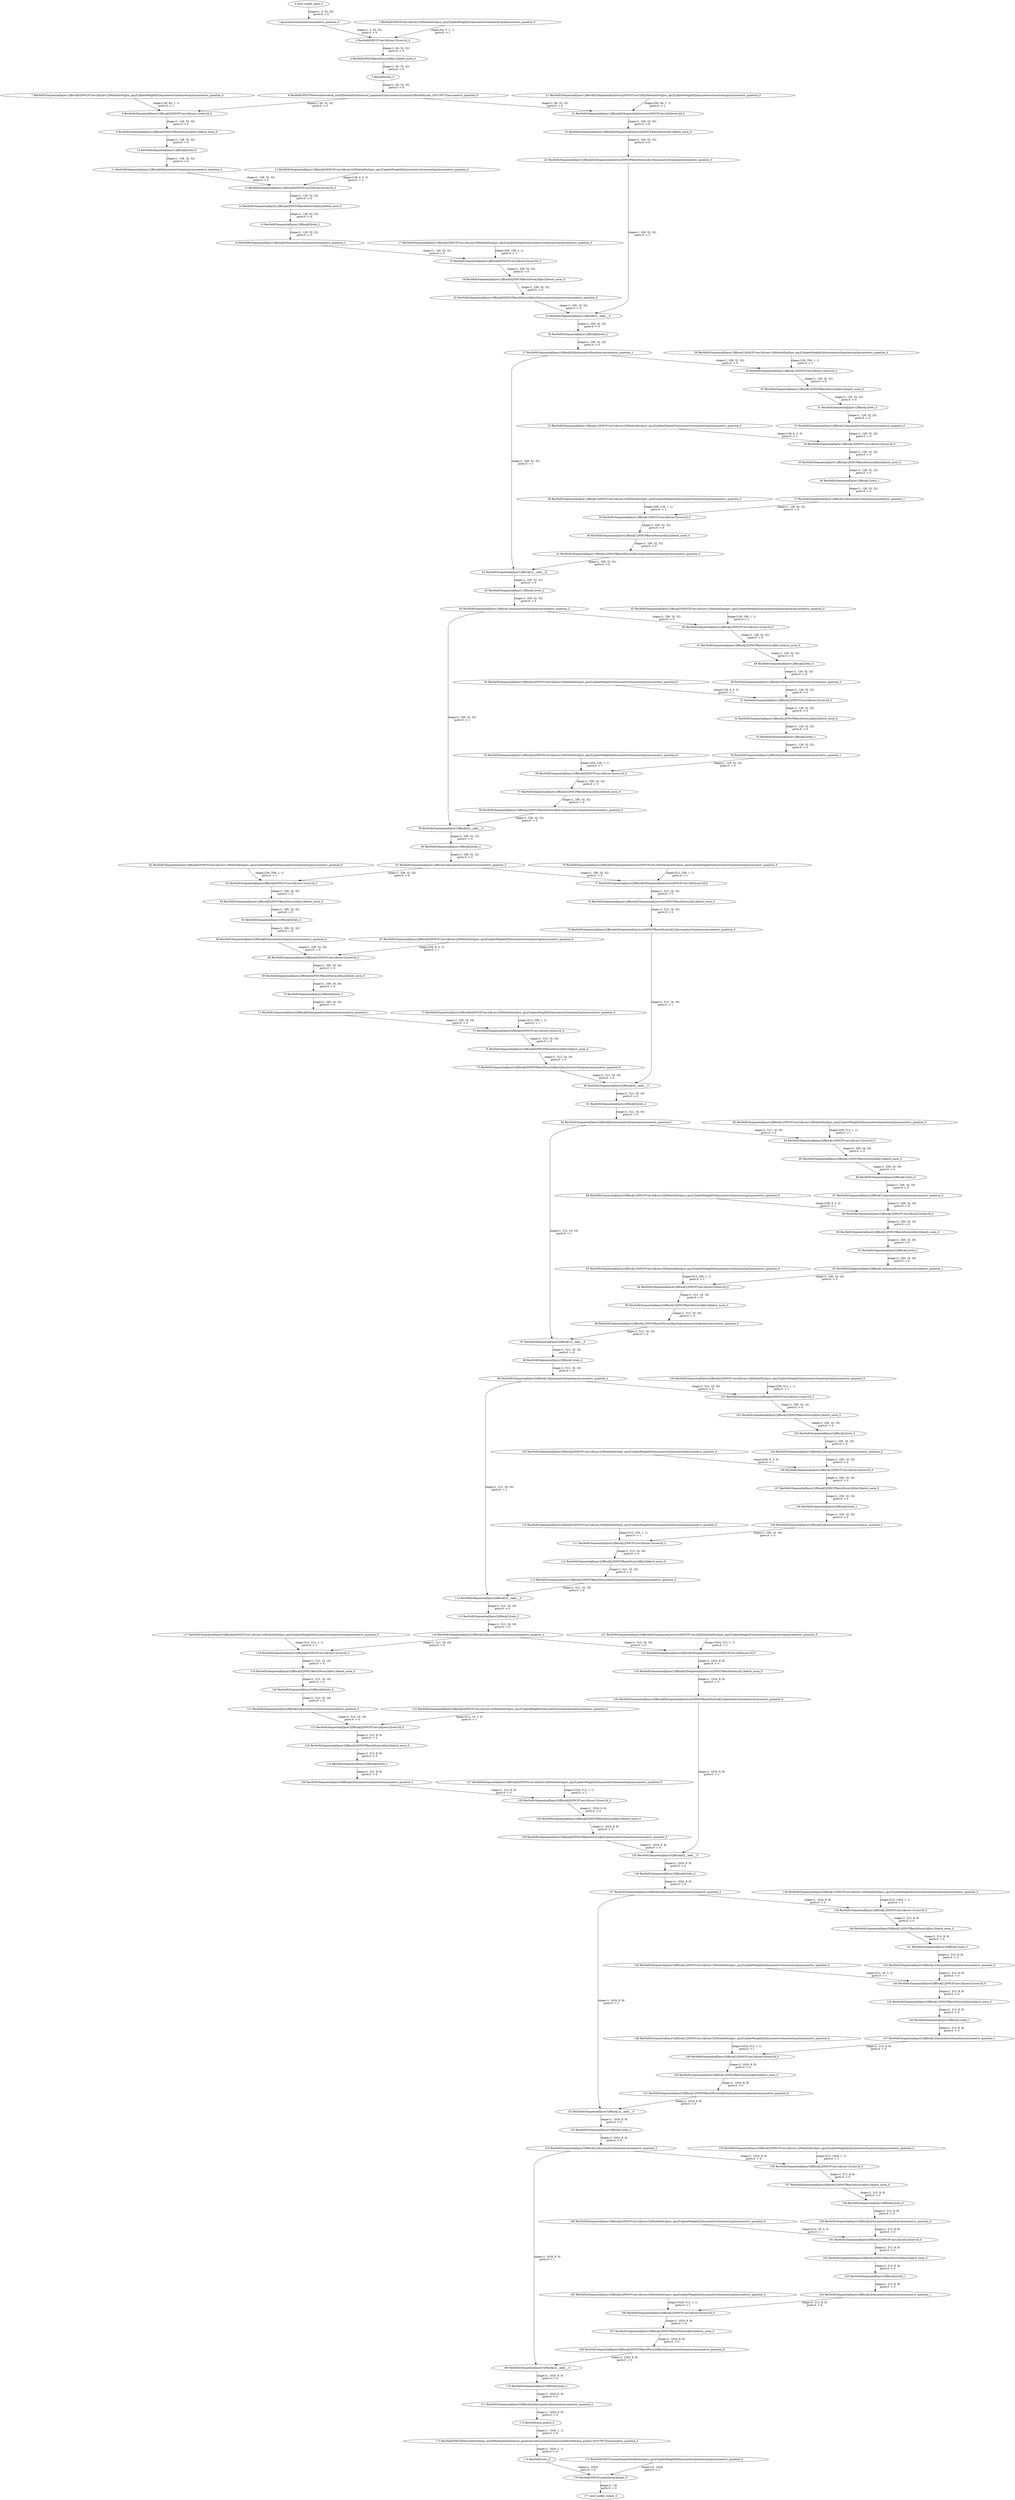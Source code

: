 strict digraph  {
"0 /nncf_model_input_0" [id=0, type=nncf_model_input];
"1 AsymmetricQuantizer/asymmetric_quantize_0" [id=1, type=asymmetric_quantize];
"2 ResNeXt/NNCFConv2d[conv1]/ModuleDict[pre_ops]/UpdateWeight[0]/AsymmetricQuantizer[op]/asymmetric_quantize_0" [id=2, type=asymmetric_quantize];
"3 ResNeXt/NNCFConv2d[conv1]/conv2d_0" [id=3, type=conv2d];
"4 ResNeXt/NNCFBatchNorm2d[bn1]/batch_norm_0" [id=4, type=batch_norm];
"5 ResNeXt/relu_0" [id=5, type=relu];
"6 ResNeXt/NNCFNetworkInterface[_nncf]/ModuleDict[external_quantizers]/AsymmetricQuantizer[ResNeXt/relu_0|OUTPUT]/asymmetric_quantize_0" [id=6, type=asymmetric_quantize];
"7 ResNeXt/Sequential[layer1]/Block[0]/NNCFConv2d[conv1]/ModuleDict[pre_ops]/UpdateWeight[0]/AsymmetricQuantizer[op]/asymmetric_quantize_0" [id=7, type=asymmetric_quantize];
"8 ResNeXt/Sequential[layer1]/Block[0]/NNCFConv2d[conv1]/conv2d_0" [id=8, type=conv2d];
"9 ResNeXt/Sequential[layer1]/Block[0]/NNCFBatchNorm2d[bn1]/batch_norm_0" [id=9, type=batch_norm];
"10 ResNeXt/Sequential[layer1]/Block[0]/relu_0" [id=10, type=relu];
"11 ResNeXt/Sequential[layer1]/Block[0]/AsymmetricQuantizer/asymmetric_quantize_0" [id=11, type=asymmetric_quantize];
"12 ResNeXt/Sequential[layer1]/Block[0]/NNCFConv2d[conv2]/ModuleDict[pre_ops]/UpdateWeight[0]/AsymmetricQuantizer[op]/asymmetric_quantize_0" [id=12, type=asymmetric_quantize];
"13 ResNeXt/Sequential[layer1]/Block[0]/NNCFConv2d[conv2]/conv2d_0" [id=13, type=conv2d];
"14 ResNeXt/Sequential[layer1]/Block[0]/NNCFBatchNorm2d[bn2]/batch_norm_0" [id=14, type=batch_norm];
"15 ResNeXt/Sequential[layer1]/Block[0]/relu_1" [id=15, type=relu];
"16 ResNeXt/Sequential[layer1]/Block[0]/AsymmetricQuantizer/asymmetric_quantize_1" [id=16, type=asymmetric_quantize];
"17 ResNeXt/Sequential[layer1]/Block[0]/NNCFConv2d[conv3]/ModuleDict[pre_ops]/UpdateWeight[0]/AsymmetricQuantizer[op]/asymmetric_quantize_0" [id=17, type=asymmetric_quantize];
"18 ResNeXt/Sequential[layer1]/Block[0]/NNCFConv2d[conv3]/conv2d_0" [id=18, type=conv2d];
"19 ResNeXt/Sequential[layer1]/Block[0]/NNCFBatchNorm2d[bn3]/batch_norm_0" [id=19, type=batch_norm];
"20 ResNeXt/Sequential[layer1]/Block[0]/NNCFBatchNorm2d[bn3]/AsymmetricQuantizer/asymmetric_quantize_0" [id=20, type=asymmetric_quantize];
"21 ResNeXt/Sequential[layer1]/Block[0]/Sequential[shortcut]/NNCFConv2d[0]/ModuleDict[pre_ops]/UpdateWeight[0]/AsymmetricQuantizer[op]/asymmetric_quantize_0" [id=21, type=asymmetric_quantize];
"22 ResNeXt/Sequential[layer1]/Block[0]/Sequential[shortcut]/NNCFConv2d[0]/conv2d_0" [id=22, type=conv2d];
"23 ResNeXt/Sequential[layer1]/Block[0]/Sequential[shortcut]/NNCFBatchNorm2d[1]/batch_norm_0" [id=23, type=batch_norm];
"24 ResNeXt/Sequential[layer1]/Block[0]/Sequential[shortcut]/NNCFBatchNorm2d[1]/AsymmetricQuantizer/asymmetric_quantize_0" [id=24, type=asymmetric_quantize];
"25 ResNeXt/Sequential[layer1]/Block[0]/__iadd___0" [id=25, type=__iadd__];
"26 ResNeXt/Sequential[layer1]/Block[0]/relu_2" [id=26, type=relu];
"27 ResNeXt/Sequential[layer1]/Block[0]/AsymmetricQuantizer/asymmetric_quantize_2" [id=27, type=asymmetric_quantize];
"28 ResNeXt/Sequential[layer1]/Block[1]/NNCFConv2d[conv1]/ModuleDict[pre_ops]/UpdateWeight[0]/AsymmetricQuantizer[op]/asymmetric_quantize_0" [id=28, type=asymmetric_quantize];
"29 ResNeXt/Sequential[layer1]/Block[1]/NNCFConv2d[conv1]/conv2d_0" [id=29, type=conv2d];
"30 ResNeXt/Sequential[layer1]/Block[1]/NNCFBatchNorm2d[bn1]/batch_norm_0" [id=30, type=batch_norm];
"31 ResNeXt/Sequential[layer1]/Block[1]/relu_0" [id=31, type=relu];
"32 ResNeXt/Sequential[layer1]/Block[1]/AsymmetricQuantizer/asymmetric_quantize_0" [id=32, type=asymmetric_quantize];
"33 ResNeXt/Sequential[layer1]/Block[1]/NNCFConv2d[conv2]/ModuleDict[pre_ops]/UpdateWeight[0]/AsymmetricQuantizer[op]/asymmetric_quantize_0" [id=33, type=asymmetric_quantize];
"34 ResNeXt/Sequential[layer1]/Block[1]/NNCFConv2d[conv2]/conv2d_0" [id=34, type=conv2d];
"35 ResNeXt/Sequential[layer1]/Block[1]/NNCFBatchNorm2d[bn2]/batch_norm_0" [id=35, type=batch_norm];
"36 ResNeXt/Sequential[layer1]/Block[1]/relu_1" [id=36, type=relu];
"37 ResNeXt/Sequential[layer1]/Block[1]/AsymmetricQuantizer/asymmetric_quantize_1" [id=37, type=asymmetric_quantize];
"38 ResNeXt/Sequential[layer1]/Block[1]/NNCFConv2d[conv3]/ModuleDict[pre_ops]/UpdateWeight[0]/AsymmetricQuantizer[op]/asymmetric_quantize_0" [id=38, type=asymmetric_quantize];
"39 ResNeXt/Sequential[layer1]/Block[1]/NNCFConv2d[conv3]/conv2d_0" [id=39, type=conv2d];
"40 ResNeXt/Sequential[layer1]/Block[1]/NNCFBatchNorm2d[bn3]/batch_norm_0" [id=40, type=batch_norm];
"41 ResNeXt/Sequential[layer1]/Block[1]/NNCFBatchNorm2d[bn3]/AsymmetricQuantizer/asymmetric_quantize_0" [id=41, type=asymmetric_quantize];
"42 ResNeXt/Sequential[layer1]/Block[1]/__iadd___0" [id=42, type=__iadd__];
"43 ResNeXt/Sequential[layer1]/Block[1]/relu_2" [id=43, type=relu];
"44 ResNeXt/Sequential[layer1]/Block[1]/AsymmetricQuantizer/asymmetric_quantize_2" [id=44, type=asymmetric_quantize];
"45 ResNeXt/Sequential[layer1]/Block[2]/NNCFConv2d[conv1]/ModuleDict[pre_ops]/UpdateWeight[0]/AsymmetricQuantizer[op]/asymmetric_quantize_0" [id=45, type=asymmetric_quantize];
"46 ResNeXt/Sequential[layer1]/Block[2]/NNCFConv2d[conv1]/conv2d_0" [id=46, type=conv2d];
"47 ResNeXt/Sequential[layer1]/Block[2]/NNCFBatchNorm2d[bn1]/batch_norm_0" [id=47, type=batch_norm];
"48 ResNeXt/Sequential[layer1]/Block[2]/relu_0" [id=48, type=relu];
"49 ResNeXt/Sequential[layer1]/Block[2]/AsymmetricQuantizer/asymmetric_quantize_0" [id=49, type=asymmetric_quantize];
"50 ResNeXt/Sequential[layer1]/Block[2]/NNCFConv2d[conv2]/ModuleDict[pre_ops]/UpdateWeight[0]/AsymmetricQuantizer[op]/asymmetric_quantize_0" [id=50, type=asymmetric_quantize];
"51 ResNeXt/Sequential[layer1]/Block[2]/NNCFConv2d[conv2]/conv2d_0" [id=51, type=conv2d];
"52 ResNeXt/Sequential[layer1]/Block[2]/NNCFBatchNorm2d[bn2]/batch_norm_0" [id=52, type=batch_norm];
"53 ResNeXt/Sequential[layer1]/Block[2]/relu_1" [id=53, type=relu];
"54 ResNeXt/Sequential[layer1]/Block[2]/AsymmetricQuantizer/asymmetric_quantize_1" [id=54, type=asymmetric_quantize];
"55 ResNeXt/Sequential[layer1]/Block[2]/NNCFConv2d[conv3]/ModuleDict[pre_ops]/UpdateWeight[0]/AsymmetricQuantizer[op]/asymmetric_quantize_0" [id=55, type=asymmetric_quantize];
"56 ResNeXt/Sequential[layer1]/Block[2]/NNCFConv2d[conv3]/conv2d_0" [id=56, type=conv2d];
"57 ResNeXt/Sequential[layer1]/Block[2]/NNCFBatchNorm2d[bn3]/batch_norm_0" [id=57, type=batch_norm];
"58 ResNeXt/Sequential[layer1]/Block[2]/NNCFBatchNorm2d[bn3]/AsymmetricQuantizer/asymmetric_quantize_0" [id=58, type=asymmetric_quantize];
"59 ResNeXt/Sequential[layer1]/Block[2]/__iadd___0" [id=59, type=__iadd__];
"60 ResNeXt/Sequential[layer1]/Block[2]/relu_2" [id=60, type=relu];
"61 ResNeXt/Sequential[layer1]/Block[2]/AsymmetricQuantizer/asymmetric_quantize_2" [id=61, type=asymmetric_quantize];
"62 ResNeXt/Sequential[layer2]/Block[0]/NNCFConv2d[conv1]/ModuleDict[pre_ops]/UpdateWeight[0]/AsymmetricQuantizer[op]/asymmetric_quantize_0" [id=62, type=asymmetric_quantize];
"63 ResNeXt/Sequential[layer2]/Block[0]/NNCFConv2d[conv1]/conv2d_0" [id=63, type=conv2d];
"64 ResNeXt/Sequential[layer2]/Block[0]/NNCFBatchNorm2d[bn1]/batch_norm_0" [id=64, type=batch_norm];
"65 ResNeXt/Sequential[layer2]/Block[0]/relu_0" [id=65, type=relu];
"66 ResNeXt/Sequential[layer2]/Block[0]/AsymmetricQuantizer/asymmetric_quantize_0" [id=66, type=asymmetric_quantize];
"67 ResNeXt/Sequential[layer2]/Block[0]/NNCFConv2d[conv2]/ModuleDict[pre_ops]/UpdateWeight[0]/AsymmetricQuantizer[op]/asymmetric_quantize_0" [id=67, type=asymmetric_quantize];
"68 ResNeXt/Sequential[layer2]/Block[0]/NNCFConv2d[conv2]/conv2d_0" [id=68, type=conv2d];
"69 ResNeXt/Sequential[layer2]/Block[0]/NNCFBatchNorm2d[bn2]/batch_norm_0" [id=69, type=batch_norm];
"70 ResNeXt/Sequential[layer2]/Block[0]/relu_1" [id=70, type=relu];
"71 ResNeXt/Sequential[layer2]/Block[0]/AsymmetricQuantizer/asymmetric_quantize_1" [id=71, type=asymmetric_quantize];
"72 ResNeXt/Sequential[layer2]/Block[0]/NNCFConv2d[conv3]/ModuleDict[pre_ops]/UpdateWeight[0]/AsymmetricQuantizer[op]/asymmetric_quantize_0" [id=72, type=asymmetric_quantize];
"73 ResNeXt/Sequential[layer2]/Block[0]/NNCFConv2d[conv3]/conv2d_0" [id=73, type=conv2d];
"74 ResNeXt/Sequential[layer2]/Block[0]/NNCFBatchNorm2d[bn3]/batch_norm_0" [id=74, type=batch_norm];
"75 ResNeXt/Sequential[layer2]/Block[0]/NNCFBatchNorm2d[bn3]/AsymmetricQuantizer/asymmetric_quantize_0" [id=75, type=asymmetric_quantize];
"76 ResNeXt/Sequential[layer2]/Block[0]/Sequential[shortcut]/NNCFConv2d[0]/ModuleDict[pre_ops]/UpdateWeight[0]/AsymmetricQuantizer[op]/asymmetric_quantize_0" [id=76, type=asymmetric_quantize];
"77 ResNeXt/Sequential[layer2]/Block[0]/Sequential[shortcut]/NNCFConv2d[0]/conv2d_0" [id=77, type=conv2d];
"78 ResNeXt/Sequential[layer2]/Block[0]/Sequential[shortcut]/NNCFBatchNorm2d[1]/batch_norm_0" [id=78, type=batch_norm];
"79 ResNeXt/Sequential[layer2]/Block[0]/Sequential[shortcut]/NNCFBatchNorm2d[1]/AsymmetricQuantizer/asymmetric_quantize_0" [id=79, type=asymmetric_quantize];
"80 ResNeXt/Sequential[layer2]/Block[0]/__iadd___0" [id=80, type=__iadd__];
"81 ResNeXt/Sequential[layer2]/Block[0]/relu_2" [id=81, type=relu];
"82 ResNeXt/Sequential[layer2]/Block[0]/AsymmetricQuantizer/asymmetric_quantize_2" [id=82, type=asymmetric_quantize];
"83 ResNeXt/Sequential[layer2]/Block[1]/NNCFConv2d[conv1]/ModuleDict[pre_ops]/UpdateWeight[0]/AsymmetricQuantizer[op]/asymmetric_quantize_0" [id=83, type=asymmetric_quantize];
"84 ResNeXt/Sequential[layer2]/Block[1]/NNCFConv2d[conv1]/conv2d_0" [id=84, type=conv2d];
"85 ResNeXt/Sequential[layer2]/Block[1]/NNCFBatchNorm2d[bn1]/batch_norm_0" [id=85, type=batch_norm];
"86 ResNeXt/Sequential[layer2]/Block[1]/relu_0" [id=86, type=relu];
"87 ResNeXt/Sequential[layer2]/Block[1]/AsymmetricQuantizer/asymmetric_quantize_0" [id=87, type=asymmetric_quantize];
"88 ResNeXt/Sequential[layer2]/Block[1]/NNCFConv2d[conv2]/ModuleDict[pre_ops]/UpdateWeight[0]/AsymmetricQuantizer[op]/asymmetric_quantize_0" [id=88, type=asymmetric_quantize];
"89 ResNeXt/Sequential[layer2]/Block[1]/NNCFConv2d[conv2]/conv2d_0" [id=89, type=conv2d];
"90 ResNeXt/Sequential[layer2]/Block[1]/NNCFBatchNorm2d[bn2]/batch_norm_0" [id=90, type=batch_norm];
"91 ResNeXt/Sequential[layer2]/Block[1]/relu_1" [id=91, type=relu];
"92 ResNeXt/Sequential[layer2]/Block[1]/AsymmetricQuantizer/asymmetric_quantize_1" [id=92, type=asymmetric_quantize];
"93 ResNeXt/Sequential[layer2]/Block[1]/NNCFConv2d[conv3]/ModuleDict[pre_ops]/UpdateWeight[0]/AsymmetricQuantizer[op]/asymmetric_quantize_0" [id=93, type=asymmetric_quantize];
"94 ResNeXt/Sequential[layer2]/Block[1]/NNCFConv2d[conv3]/conv2d_0" [id=94, type=conv2d];
"95 ResNeXt/Sequential[layer2]/Block[1]/NNCFBatchNorm2d[bn3]/batch_norm_0" [id=95, type=batch_norm];
"96 ResNeXt/Sequential[layer2]/Block[1]/NNCFBatchNorm2d[bn3]/AsymmetricQuantizer/asymmetric_quantize_0" [id=96, type=asymmetric_quantize];
"97 ResNeXt/Sequential[layer2]/Block[1]/__iadd___0" [id=97, type=__iadd__];
"98 ResNeXt/Sequential[layer2]/Block[1]/relu_2" [id=98, type=relu];
"99 ResNeXt/Sequential[layer2]/Block[1]/AsymmetricQuantizer/asymmetric_quantize_2" [id=99, type=asymmetric_quantize];
"100 ResNeXt/Sequential[layer2]/Block[2]/NNCFConv2d[conv1]/ModuleDict[pre_ops]/UpdateWeight[0]/AsymmetricQuantizer[op]/asymmetric_quantize_0" [id=100, type=asymmetric_quantize];
"101 ResNeXt/Sequential[layer2]/Block[2]/NNCFConv2d[conv1]/conv2d_0" [id=101, type=conv2d];
"102 ResNeXt/Sequential[layer2]/Block[2]/NNCFBatchNorm2d[bn1]/batch_norm_0" [id=102, type=batch_norm];
"103 ResNeXt/Sequential[layer2]/Block[2]/relu_0" [id=103, type=relu];
"104 ResNeXt/Sequential[layer2]/Block[2]/AsymmetricQuantizer/asymmetric_quantize_0" [id=104, type=asymmetric_quantize];
"105 ResNeXt/Sequential[layer2]/Block[2]/NNCFConv2d[conv2]/ModuleDict[pre_ops]/UpdateWeight[0]/AsymmetricQuantizer[op]/asymmetric_quantize_0" [id=105, type=asymmetric_quantize];
"106 ResNeXt/Sequential[layer2]/Block[2]/NNCFConv2d[conv2]/conv2d_0" [id=106, type=conv2d];
"107 ResNeXt/Sequential[layer2]/Block[2]/NNCFBatchNorm2d[bn2]/batch_norm_0" [id=107, type=batch_norm];
"108 ResNeXt/Sequential[layer2]/Block[2]/relu_1" [id=108, type=relu];
"109 ResNeXt/Sequential[layer2]/Block[2]/AsymmetricQuantizer/asymmetric_quantize_1" [id=109, type=asymmetric_quantize];
"110 ResNeXt/Sequential[layer2]/Block[2]/NNCFConv2d[conv3]/ModuleDict[pre_ops]/UpdateWeight[0]/AsymmetricQuantizer[op]/asymmetric_quantize_0" [id=110, type=asymmetric_quantize];
"111 ResNeXt/Sequential[layer2]/Block[2]/NNCFConv2d[conv3]/conv2d_0" [id=111, type=conv2d];
"112 ResNeXt/Sequential[layer2]/Block[2]/NNCFBatchNorm2d[bn3]/batch_norm_0" [id=112, type=batch_norm];
"113 ResNeXt/Sequential[layer2]/Block[2]/NNCFBatchNorm2d[bn3]/AsymmetricQuantizer/asymmetric_quantize_0" [id=113, type=asymmetric_quantize];
"114 ResNeXt/Sequential[layer2]/Block[2]/__iadd___0" [id=114, type=__iadd__];
"115 ResNeXt/Sequential[layer2]/Block[2]/relu_2" [id=115, type=relu];
"116 ResNeXt/Sequential[layer2]/Block[2]/AsymmetricQuantizer/asymmetric_quantize_2" [id=116, type=asymmetric_quantize];
"117 ResNeXt/Sequential[layer3]/Block[0]/NNCFConv2d[conv1]/ModuleDict[pre_ops]/UpdateWeight[0]/AsymmetricQuantizer[op]/asymmetric_quantize_0" [id=117, type=asymmetric_quantize];
"118 ResNeXt/Sequential[layer3]/Block[0]/NNCFConv2d[conv1]/conv2d_0" [id=118, type=conv2d];
"119 ResNeXt/Sequential[layer3]/Block[0]/NNCFBatchNorm2d[bn1]/batch_norm_0" [id=119, type=batch_norm];
"120 ResNeXt/Sequential[layer3]/Block[0]/relu_0" [id=120, type=relu];
"121 ResNeXt/Sequential[layer3]/Block[0]/AsymmetricQuantizer/asymmetric_quantize_0" [id=121, type=asymmetric_quantize];
"122 ResNeXt/Sequential[layer3]/Block[0]/NNCFConv2d[conv2]/ModuleDict[pre_ops]/UpdateWeight[0]/AsymmetricQuantizer[op]/asymmetric_quantize_0" [id=122, type=asymmetric_quantize];
"123 ResNeXt/Sequential[layer3]/Block[0]/NNCFConv2d[conv2]/conv2d_0" [id=123, type=conv2d];
"124 ResNeXt/Sequential[layer3]/Block[0]/NNCFBatchNorm2d[bn2]/batch_norm_0" [id=124, type=batch_norm];
"125 ResNeXt/Sequential[layer3]/Block[0]/relu_1" [id=125, type=relu];
"126 ResNeXt/Sequential[layer3]/Block[0]/AsymmetricQuantizer/asymmetric_quantize_1" [id=126, type=asymmetric_quantize];
"127 ResNeXt/Sequential[layer3]/Block[0]/NNCFConv2d[conv3]/ModuleDict[pre_ops]/UpdateWeight[0]/AsymmetricQuantizer[op]/asymmetric_quantize_0" [id=127, type=asymmetric_quantize];
"128 ResNeXt/Sequential[layer3]/Block[0]/NNCFConv2d[conv3]/conv2d_0" [id=128, type=conv2d];
"129 ResNeXt/Sequential[layer3]/Block[0]/NNCFBatchNorm2d[bn3]/batch_norm_0" [id=129, type=batch_norm];
"130 ResNeXt/Sequential[layer3]/Block[0]/NNCFBatchNorm2d[bn3]/AsymmetricQuantizer/asymmetric_quantize_0" [id=130, type=asymmetric_quantize];
"131 ResNeXt/Sequential[layer3]/Block[0]/Sequential[shortcut]/NNCFConv2d[0]/ModuleDict[pre_ops]/UpdateWeight[0]/AsymmetricQuantizer[op]/asymmetric_quantize_0" [id=131, type=asymmetric_quantize];
"132 ResNeXt/Sequential[layer3]/Block[0]/Sequential[shortcut]/NNCFConv2d[0]/conv2d_0" [id=132, type=conv2d];
"133 ResNeXt/Sequential[layer3]/Block[0]/Sequential[shortcut]/NNCFBatchNorm2d[1]/batch_norm_0" [id=133, type=batch_norm];
"134 ResNeXt/Sequential[layer3]/Block[0]/Sequential[shortcut]/NNCFBatchNorm2d[1]/AsymmetricQuantizer/asymmetric_quantize_0" [id=134, type=asymmetric_quantize];
"135 ResNeXt/Sequential[layer3]/Block[0]/__iadd___0" [id=135, type=__iadd__];
"136 ResNeXt/Sequential[layer3]/Block[0]/relu_2" [id=136, type=relu];
"137 ResNeXt/Sequential[layer3]/Block[0]/AsymmetricQuantizer/asymmetric_quantize_2" [id=137, type=asymmetric_quantize];
"138 ResNeXt/Sequential[layer3]/Block[1]/NNCFConv2d[conv1]/ModuleDict[pre_ops]/UpdateWeight[0]/AsymmetricQuantizer[op]/asymmetric_quantize_0" [id=138, type=asymmetric_quantize];
"139 ResNeXt/Sequential[layer3]/Block[1]/NNCFConv2d[conv1]/conv2d_0" [id=139, type=conv2d];
"140 ResNeXt/Sequential[layer3]/Block[1]/NNCFBatchNorm2d[bn1]/batch_norm_0" [id=140, type=batch_norm];
"141 ResNeXt/Sequential[layer3]/Block[1]/relu_0" [id=141, type=relu];
"142 ResNeXt/Sequential[layer3]/Block[1]/AsymmetricQuantizer/asymmetric_quantize_0" [id=142, type=asymmetric_quantize];
"143 ResNeXt/Sequential[layer3]/Block[1]/NNCFConv2d[conv2]/ModuleDict[pre_ops]/UpdateWeight[0]/AsymmetricQuantizer[op]/asymmetric_quantize_0" [id=143, type=asymmetric_quantize];
"144 ResNeXt/Sequential[layer3]/Block[1]/NNCFConv2d[conv2]/conv2d_0" [id=144, type=conv2d];
"145 ResNeXt/Sequential[layer3]/Block[1]/NNCFBatchNorm2d[bn2]/batch_norm_0" [id=145, type=batch_norm];
"146 ResNeXt/Sequential[layer3]/Block[1]/relu_1" [id=146, type=relu];
"147 ResNeXt/Sequential[layer3]/Block[1]/AsymmetricQuantizer/asymmetric_quantize_1" [id=147, type=asymmetric_quantize];
"148 ResNeXt/Sequential[layer3]/Block[1]/NNCFConv2d[conv3]/ModuleDict[pre_ops]/UpdateWeight[0]/AsymmetricQuantizer[op]/asymmetric_quantize_0" [id=148, type=asymmetric_quantize];
"149 ResNeXt/Sequential[layer3]/Block[1]/NNCFConv2d[conv3]/conv2d_0" [id=149, type=conv2d];
"150 ResNeXt/Sequential[layer3]/Block[1]/NNCFBatchNorm2d[bn3]/batch_norm_0" [id=150, type=batch_norm];
"151 ResNeXt/Sequential[layer3]/Block[1]/NNCFBatchNorm2d[bn3]/AsymmetricQuantizer/asymmetric_quantize_0" [id=151, type=asymmetric_quantize];
"152 ResNeXt/Sequential[layer3]/Block[1]/__iadd___0" [id=152, type=__iadd__];
"153 ResNeXt/Sequential[layer3]/Block[1]/relu_2" [id=153, type=relu];
"154 ResNeXt/Sequential[layer3]/Block[1]/AsymmetricQuantizer/asymmetric_quantize_2" [id=154, type=asymmetric_quantize];
"155 ResNeXt/Sequential[layer3]/Block[2]/NNCFConv2d[conv1]/ModuleDict[pre_ops]/UpdateWeight[0]/AsymmetricQuantizer[op]/asymmetric_quantize_0" [id=155, type=asymmetric_quantize];
"156 ResNeXt/Sequential[layer3]/Block[2]/NNCFConv2d[conv1]/conv2d_0" [id=156, type=conv2d];
"157 ResNeXt/Sequential[layer3]/Block[2]/NNCFBatchNorm2d[bn1]/batch_norm_0" [id=157, type=batch_norm];
"158 ResNeXt/Sequential[layer3]/Block[2]/relu_0" [id=158, type=relu];
"159 ResNeXt/Sequential[layer3]/Block[2]/AsymmetricQuantizer/asymmetric_quantize_0" [id=159, type=asymmetric_quantize];
"160 ResNeXt/Sequential[layer3]/Block[2]/NNCFConv2d[conv2]/ModuleDict[pre_ops]/UpdateWeight[0]/AsymmetricQuantizer[op]/asymmetric_quantize_0" [id=160, type=asymmetric_quantize];
"161 ResNeXt/Sequential[layer3]/Block[2]/NNCFConv2d[conv2]/conv2d_0" [id=161, type=conv2d];
"162 ResNeXt/Sequential[layer3]/Block[2]/NNCFBatchNorm2d[bn2]/batch_norm_0" [id=162, type=batch_norm];
"163 ResNeXt/Sequential[layer3]/Block[2]/relu_1" [id=163, type=relu];
"164 ResNeXt/Sequential[layer3]/Block[2]/AsymmetricQuantizer/asymmetric_quantize_1" [id=164, type=asymmetric_quantize];
"165 ResNeXt/Sequential[layer3]/Block[2]/NNCFConv2d[conv3]/ModuleDict[pre_ops]/UpdateWeight[0]/AsymmetricQuantizer[op]/asymmetric_quantize_0" [id=165, type=asymmetric_quantize];
"166 ResNeXt/Sequential[layer3]/Block[2]/NNCFConv2d[conv3]/conv2d_0" [id=166, type=conv2d];
"167 ResNeXt/Sequential[layer3]/Block[2]/NNCFBatchNorm2d[bn3]/batch_norm_0" [id=167, type=batch_norm];
"168 ResNeXt/Sequential[layer3]/Block[2]/NNCFBatchNorm2d[bn3]/AsymmetricQuantizer/asymmetric_quantize_0" [id=168, type=asymmetric_quantize];
"169 ResNeXt/Sequential[layer3]/Block[2]/__iadd___0" [id=169, type=__iadd__];
"170 ResNeXt/Sequential[layer3]/Block[2]/relu_2" [id=170, type=relu];
"171 ResNeXt/Sequential[layer3]/Block[2]/AsymmetricQuantizer/asymmetric_quantize_2" [id=171, type=asymmetric_quantize];
"172 ResNeXt/avg_pool2d_0" [id=172, type=avg_pool2d];
"173 ResNeXt/NNCFNetworkInterface[_nncf]/ModuleDict[external_quantizers]/AsymmetricQuantizer[ResNeXt/avg_pool2d_0|OUTPUT]/asymmetric_quantize_0" [id=173, type=asymmetric_quantize];
"174 ResNeXt/view_0" [id=174, type=view];
"175 ResNeXt/NNCFLinear[linear]/ModuleDict[pre_ops]/UpdateWeight[0]/AsymmetricQuantizer[op]/asymmetric_quantize_0" [id=175, type=asymmetric_quantize];
"176 ResNeXt/NNCFLinear[linear]/linear_0" [id=176, type=linear];
"177 /nncf_model_output_0" [id=177, type=nncf_model_output];
"0 /nncf_model_input_0" -> "1 AsymmetricQuantizer/asymmetric_quantize_0"  [label="shape:(1, 3, 32, 32)\nports:0 -> 0", style=solid];
"1 AsymmetricQuantizer/asymmetric_quantize_0" -> "3 ResNeXt/NNCFConv2d[conv1]/conv2d_0"  [label="shape:(1, 3, 32, 32)\nports:0 -> 0", style=solid];
"2 ResNeXt/NNCFConv2d[conv1]/ModuleDict[pre_ops]/UpdateWeight[0]/AsymmetricQuantizer[op]/asymmetric_quantize_0" -> "3 ResNeXt/NNCFConv2d[conv1]/conv2d_0"  [label="shape:(64, 3, 1, 1)\nports:0 -> 1", style=solid];
"3 ResNeXt/NNCFConv2d[conv1]/conv2d_0" -> "4 ResNeXt/NNCFBatchNorm2d[bn1]/batch_norm_0"  [label="shape:(1, 64, 32, 32)\nports:0 -> 0", style=solid];
"4 ResNeXt/NNCFBatchNorm2d[bn1]/batch_norm_0" -> "5 ResNeXt/relu_0"  [label="shape:(1, 64, 32, 32)\nports:0 -> 0", style=solid];
"5 ResNeXt/relu_0" -> "6 ResNeXt/NNCFNetworkInterface[_nncf]/ModuleDict[external_quantizers]/AsymmetricQuantizer[ResNeXt/relu_0|OUTPUT]/asymmetric_quantize_0"  [label="shape:(1, 64, 32, 32)\nports:0 -> 0", style=solid];
"6 ResNeXt/NNCFNetworkInterface[_nncf]/ModuleDict[external_quantizers]/AsymmetricQuantizer[ResNeXt/relu_0|OUTPUT]/asymmetric_quantize_0" -> "8 ResNeXt/Sequential[layer1]/Block[0]/NNCFConv2d[conv1]/conv2d_0"  [label="shape:(1, 64, 32, 32)\nports:0 -> 0", style=solid];
"6 ResNeXt/NNCFNetworkInterface[_nncf]/ModuleDict[external_quantizers]/AsymmetricQuantizer[ResNeXt/relu_0|OUTPUT]/asymmetric_quantize_0" -> "22 ResNeXt/Sequential[layer1]/Block[0]/Sequential[shortcut]/NNCFConv2d[0]/conv2d_0"  [label="shape:(1, 64, 32, 32)\nports:0 -> 0", style=solid];
"7 ResNeXt/Sequential[layer1]/Block[0]/NNCFConv2d[conv1]/ModuleDict[pre_ops]/UpdateWeight[0]/AsymmetricQuantizer[op]/asymmetric_quantize_0" -> "8 ResNeXt/Sequential[layer1]/Block[0]/NNCFConv2d[conv1]/conv2d_0"  [label="shape:(128, 64, 1, 1)\nports:0 -> 1", style=solid];
"8 ResNeXt/Sequential[layer1]/Block[0]/NNCFConv2d[conv1]/conv2d_0" -> "9 ResNeXt/Sequential[layer1]/Block[0]/NNCFBatchNorm2d[bn1]/batch_norm_0"  [label="shape:(1, 128, 32, 32)\nports:0 -> 0", style=solid];
"9 ResNeXt/Sequential[layer1]/Block[0]/NNCFBatchNorm2d[bn1]/batch_norm_0" -> "10 ResNeXt/Sequential[layer1]/Block[0]/relu_0"  [label="shape:(1, 128, 32, 32)\nports:0 -> 0", style=solid];
"10 ResNeXt/Sequential[layer1]/Block[0]/relu_0" -> "11 ResNeXt/Sequential[layer1]/Block[0]/AsymmetricQuantizer/asymmetric_quantize_0"  [label="shape:(1, 128, 32, 32)\nports:0 -> 0", style=solid];
"11 ResNeXt/Sequential[layer1]/Block[0]/AsymmetricQuantizer/asymmetric_quantize_0" -> "13 ResNeXt/Sequential[layer1]/Block[0]/NNCFConv2d[conv2]/conv2d_0"  [label="shape:(1, 128, 32, 32)\nports:0 -> 0", style=solid];
"12 ResNeXt/Sequential[layer1]/Block[0]/NNCFConv2d[conv2]/ModuleDict[pre_ops]/UpdateWeight[0]/AsymmetricQuantizer[op]/asymmetric_quantize_0" -> "13 ResNeXt/Sequential[layer1]/Block[0]/NNCFConv2d[conv2]/conv2d_0"  [label="shape:(128, 4, 3, 3)\nports:0 -> 1", style=solid];
"13 ResNeXt/Sequential[layer1]/Block[0]/NNCFConv2d[conv2]/conv2d_0" -> "14 ResNeXt/Sequential[layer1]/Block[0]/NNCFBatchNorm2d[bn2]/batch_norm_0"  [label="shape:(1, 128, 32, 32)\nports:0 -> 0", style=solid];
"14 ResNeXt/Sequential[layer1]/Block[0]/NNCFBatchNorm2d[bn2]/batch_norm_0" -> "15 ResNeXt/Sequential[layer1]/Block[0]/relu_1"  [label="shape:(1, 128, 32, 32)\nports:0 -> 0", style=solid];
"15 ResNeXt/Sequential[layer1]/Block[0]/relu_1" -> "16 ResNeXt/Sequential[layer1]/Block[0]/AsymmetricQuantizer/asymmetric_quantize_1"  [label="shape:(1, 128, 32, 32)\nports:0 -> 0", style=solid];
"16 ResNeXt/Sequential[layer1]/Block[0]/AsymmetricQuantizer/asymmetric_quantize_1" -> "18 ResNeXt/Sequential[layer1]/Block[0]/NNCFConv2d[conv3]/conv2d_0"  [label="shape:(1, 128, 32, 32)\nports:0 -> 0", style=solid];
"17 ResNeXt/Sequential[layer1]/Block[0]/NNCFConv2d[conv3]/ModuleDict[pre_ops]/UpdateWeight[0]/AsymmetricQuantizer[op]/asymmetric_quantize_0" -> "18 ResNeXt/Sequential[layer1]/Block[0]/NNCFConv2d[conv3]/conv2d_0"  [label="shape:(256, 128, 1, 1)\nports:0 -> 1", style=solid];
"18 ResNeXt/Sequential[layer1]/Block[0]/NNCFConv2d[conv3]/conv2d_0" -> "19 ResNeXt/Sequential[layer1]/Block[0]/NNCFBatchNorm2d[bn3]/batch_norm_0"  [label="shape:(1, 256, 32, 32)\nports:0 -> 0", style=solid];
"19 ResNeXt/Sequential[layer1]/Block[0]/NNCFBatchNorm2d[bn3]/batch_norm_0" -> "20 ResNeXt/Sequential[layer1]/Block[0]/NNCFBatchNorm2d[bn3]/AsymmetricQuantizer/asymmetric_quantize_0"  [label="shape:(1, 256, 32, 32)\nports:0 -> 0", style=solid];
"20 ResNeXt/Sequential[layer1]/Block[0]/NNCFBatchNorm2d[bn3]/AsymmetricQuantizer/asymmetric_quantize_0" -> "25 ResNeXt/Sequential[layer1]/Block[0]/__iadd___0"  [label="shape:(1, 256, 32, 32)\nports:0 -> 0", style=solid];
"21 ResNeXt/Sequential[layer1]/Block[0]/Sequential[shortcut]/NNCFConv2d[0]/ModuleDict[pre_ops]/UpdateWeight[0]/AsymmetricQuantizer[op]/asymmetric_quantize_0" -> "22 ResNeXt/Sequential[layer1]/Block[0]/Sequential[shortcut]/NNCFConv2d[0]/conv2d_0"  [label="shape:(256, 64, 1, 1)\nports:0 -> 1", style=solid];
"22 ResNeXt/Sequential[layer1]/Block[0]/Sequential[shortcut]/NNCFConv2d[0]/conv2d_0" -> "23 ResNeXt/Sequential[layer1]/Block[0]/Sequential[shortcut]/NNCFBatchNorm2d[1]/batch_norm_0"  [label="shape:(1, 256, 32, 32)\nports:0 -> 0", style=solid];
"23 ResNeXt/Sequential[layer1]/Block[0]/Sequential[shortcut]/NNCFBatchNorm2d[1]/batch_norm_0" -> "24 ResNeXt/Sequential[layer1]/Block[0]/Sequential[shortcut]/NNCFBatchNorm2d[1]/AsymmetricQuantizer/asymmetric_quantize_0"  [label="shape:(1, 256, 32, 32)\nports:0 -> 0", style=solid];
"24 ResNeXt/Sequential[layer1]/Block[0]/Sequential[shortcut]/NNCFBatchNorm2d[1]/AsymmetricQuantizer/asymmetric_quantize_0" -> "25 ResNeXt/Sequential[layer1]/Block[0]/__iadd___0"  [label="shape:(1, 256, 32, 32)\nports:0 -> 1", style=solid];
"25 ResNeXt/Sequential[layer1]/Block[0]/__iadd___0" -> "26 ResNeXt/Sequential[layer1]/Block[0]/relu_2"  [label="shape:(1, 256, 32, 32)\nports:0 -> 0", style=solid];
"26 ResNeXt/Sequential[layer1]/Block[0]/relu_2" -> "27 ResNeXt/Sequential[layer1]/Block[0]/AsymmetricQuantizer/asymmetric_quantize_2"  [label="shape:(1, 256, 32, 32)\nports:0 -> 0", style=solid];
"27 ResNeXt/Sequential[layer1]/Block[0]/AsymmetricQuantizer/asymmetric_quantize_2" -> "29 ResNeXt/Sequential[layer1]/Block[1]/NNCFConv2d[conv1]/conv2d_0"  [label="shape:(1, 256, 32, 32)\nports:0 -> 0", style=solid];
"27 ResNeXt/Sequential[layer1]/Block[0]/AsymmetricQuantizer/asymmetric_quantize_2" -> "42 ResNeXt/Sequential[layer1]/Block[1]/__iadd___0"  [label="shape:(1, 256, 32, 32)\nports:0 -> 1", style=solid];
"28 ResNeXt/Sequential[layer1]/Block[1]/NNCFConv2d[conv1]/ModuleDict[pre_ops]/UpdateWeight[0]/AsymmetricQuantizer[op]/asymmetric_quantize_0" -> "29 ResNeXt/Sequential[layer1]/Block[1]/NNCFConv2d[conv1]/conv2d_0"  [label="shape:(128, 256, 1, 1)\nports:0 -> 1", style=solid];
"29 ResNeXt/Sequential[layer1]/Block[1]/NNCFConv2d[conv1]/conv2d_0" -> "30 ResNeXt/Sequential[layer1]/Block[1]/NNCFBatchNorm2d[bn1]/batch_norm_0"  [label="shape:(1, 128, 32, 32)\nports:0 -> 0", style=solid];
"30 ResNeXt/Sequential[layer1]/Block[1]/NNCFBatchNorm2d[bn1]/batch_norm_0" -> "31 ResNeXt/Sequential[layer1]/Block[1]/relu_0"  [label="shape:(1, 128, 32, 32)\nports:0 -> 0", style=solid];
"31 ResNeXt/Sequential[layer1]/Block[1]/relu_0" -> "32 ResNeXt/Sequential[layer1]/Block[1]/AsymmetricQuantizer/asymmetric_quantize_0"  [label="shape:(1, 128, 32, 32)\nports:0 -> 0", style=solid];
"32 ResNeXt/Sequential[layer1]/Block[1]/AsymmetricQuantizer/asymmetric_quantize_0" -> "34 ResNeXt/Sequential[layer1]/Block[1]/NNCFConv2d[conv2]/conv2d_0"  [label="shape:(1, 128, 32, 32)\nports:0 -> 0", style=solid];
"33 ResNeXt/Sequential[layer1]/Block[1]/NNCFConv2d[conv2]/ModuleDict[pre_ops]/UpdateWeight[0]/AsymmetricQuantizer[op]/asymmetric_quantize_0" -> "34 ResNeXt/Sequential[layer1]/Block[1]/NNCFConv2d[conv2]/conv2d_0"  [label="shape:(128, 4, 3, 3)\nports:0 -> 1", style=solid];
"34 ResNeXt/Sequential[layer1]/Block[1]/NNCFConv2d[conv2]/conv2d_0" -> "35 ResNeXt/Sequential[layer1]/Block[1]/NNCFBatchNorm2d[bn2]/batch_norm_0"  [label="shape:(1, 128, 32, 32)\nports:0 -> 0", style=solid];
"35 ResNeXt/Sequential[layer1]/Block[1]/NNCFBatchNorm2d[bn2]/batch_norm_0" -> "36 ResNeXt/Sequential[layer1]/Block[1]/relu_1"  [label="shape:(1, 128, 32, 32)\nports:0 -> 0", style=solid];
"36 ResNeXt/Sequential[layer1]/Block[1]/relu_1" -> "37 ResNeXt/Sequential[layer1]/Block[1]/AsymmetricQuantizer/asymmetric_quantize_1"  [label="shape:(1, 128, 32, 32)\nports:0 -> 0", style=solid];
"37 ResNeXt/Sequential[layer1]/Block[1]/AsymmetricQuantizer/asymmetric_quantize_1" -> "39 ResNeXt/Sequential[layer1]/Block[1]/NNCFConv2d[conv3]/conv2d_0"  [label="shape:(1, 128, 32, 32)\nports:0 -> 0", style=solid];
"38 ResNeXt/Sequential[layer1]/Block[1]/NNCFConv2d[conv3]/ModuleDict[pre_ops]/UpdateWeight[0]/AsymmetricQuantizer[op]/asymmetric_quantize_0" -> "39 ResNeXt/Sequential[layer1]/Block[1]/NNCFConv2d[conv3]/conv2d_0"  [label="shape:(256, 128, 1, 1)\nports:0 -> 1", style=solid];
"39 ResNeXt/Sequential[layer1]/Block[1]/NNCFConv2d[conv3]/conv2d_0" -> "40 ResNeXt/Sequential[layer1]/Block[1]/NNCFBatchNorm2d[bn3]/batch_norm_0"  [label="shape:(1, 256, 32, 32)\nports:0 -> 0", style=solid];
"40 ResNeXt/Sequential[layer1]/Block[1]/NNCFBatchNorm2d[bn3]/batch_norm_0" -> "41 ResNeXt/Sequential[layer1]/Block[1]/NNCFBatchNorm2d[bn3]/AsymmetricQuantizer/asymmetric_quantize_0"  [label="shape:(1, 256, 32, 32)\nports:0 -> 0", style=solid];
"41 ResNeXt/Sequential[layer1]/Block[1]/NNCFBatchNorm2d[bn3]/AsymmetricQuantizer/asymmetric_quantize_0" -> "42 ResNeXt/Sequential[layer1]/Block[1]/__iadd___0"  [label="shape:(1, 256, 32, 32)\nports:0 -> 0", style=solid];
"42 ResNeXt/Sequential[layer1]/Block[1]/__iadd___0" -> "43 ResNeXt/Sequential[layer1]/Block[1]/relu_2"  [label="shape:(1, 256, 32, 32)\nports:0 -> 0", style=solid];
"43 ResNeXt/Sequential[layer1]/Block[1]/relu_2" -> "44 ResNeXt/Sequential[layer1]/Block[1]/AsymmetricQuantizer/asymmetric_quantize_2"  [label="shape:(1, 256, 32, 32)\nports:0 -> 0", style=solid];
"44 ResNeXt/Sequential[layer1]/Block[1]/AsymmetricQuantizer/asymmetric_quantize_2" -> "46 ResNeXt/Sequential[layer1]/Block[2]/NNCFConv2d[conv1]/conv2d_0"  [label="shape:(1, 256, 32, 32)\nports:0 -> 0", style=solid];
"44 ResNeXt/Sequential[layer1]/Block[1]/AsymmetricQuantizer/asymmetric_quantize_2" -> "59 ResNeXt/Sequential[layer1]/Block[2]/__iadd___0"  [label="shape:(1, 256, 32, 32)\nports:0 -> 1", style=solid];
"45 ResNeXt/Sequential[layer1]/Block[2]/NNCFConv2d[conv1]/ModuleDict[pre_ops]/UpdateWeight[0]/AsymmetricQuantizer[op]/asymmetric_quantize_0" -> "46 ResNeXt/Sequential[layer1]/Block[2]/NNCFConv2d[conv1]/conv2d_0"  [label="shape:(128, 256, 1, 1)\nports:0 -> 1", style=solid];
"46 ResNeXt/Sequential[layer1]/Block[2]/NNCFConv2d[conv1]/conv2d_0" -> "47 ResNeXt/Sequential[layer1]/Block[2]/NNCFBatchNorm2d[bn1]/batch_norm_0"  [label="shape:(1, 128, 32, 32)\nports:0 -> 0", style=solid];
"47 ResNeXt/Sequential[layer1]/Block[2]/NNCFBatchNorm2d[bn1]/batch_norm_0" -> "48 ResNeXt/Sequential[layer1]/Block[2]/relu_0"  [label="shape:(1, 128, 32, 32)\nports:0 -> 0", style=solid];
"48 ResNeXt/Sequential[layer1]/Block[2]/relu_0" -> "49 ResNeXt/Sequential[layer1]/Block[2]/AsymmetricQuantizer/asymmetric_quantize_0"  [label="shape:(1, 128, 32, 32)\nports:0 -> 0", style=solid];
"49 ResNeXt/Sequential[layer1]/Block[2]/AsymmetricQuantizer/asymmetric_quantize_0" -> "51 ResNeXt/Sequential[layer1]/Block[2]/NNCFConv2d[conv2]/conv2d_0"  [label="shape:(1, 128, 32, 32)\nports:0 -> 0", style=solid];
"50 ResNeXt/Sequential[layer1]/Block[2]/NNCFConv2d[conv2]/ModuleDict[pre_ops]/UpdateWeight[0]/AsymmetricQuantizer[op]/asymmetric_quantize_0" -> "51 ResNeXt/Sequential[layer1]/Block[2]/NNCFConv2d[conv2]/conv2d_0"  [label="shape:(128, 4, 3, 3)\nports:0 -> 1", style=solid];
"51 ResNeXt/Sequential[layer1]/Block[2]/NNCFConv2d[conv2]/conv2d_0" -> "52 ResNeXt/Sequential[layer1]/Block[2]/NNCFBatchNorm2d[bn2]/batch_norm_0"  [label="shape:(1, 128, 32, 32)\nports:0 -> 0", style=solid];
"52 ResNeXt/Sequential[layer1]/Block[2]/NNCFBatchNorm2d[bn2]/batch_norm_0" -> "53 ResNeXt/Sequential[layer1]/Block[2]/relu_1"  [label="shape:(1, 128, 32, 32)\nports:0 -> 0", style=solid];
"53 ResNeXt/Sequential[layer1]/Block[2]/relu_1" -> "54 ResNeXt/Sequential[layer1]/Block[2]/AsymmetricQuantizer/asymmetric_quantize_1"  [label="shape:(1, 128, 32, 32)\nports:0 -> 0", style=solid];
"54 ResNeXt/Sequential[layer1]/Block[2]/AsymmetricQuantizer/asymmetric_quantize_1" -> "56 ResNeXt/Sequential[layer1]/Block[2]/NNCFConv2d[conv3]/conv2d_0"  [label="shape:(1, 128, 32, 32)\nports:0 -> 0", style=solid];
"55 ResNeXt/Sequential[layer1]/Block[2]/NNCFConv2d[conv3]/ModuleDict[pre_ops]/UpdateWeight[0]/AsymmetricQuantizer[op]/asymmetric_quantize_0" -> "56 ResNeXt/Sequential[layer1]/Block[2]/NNCFConv2d[conv3]/conv2d_0"  [label="shape:(256, 128, 1, 1)\nports:0 -> 1", style=solid];
"56 ResNeXt/Sequential[layer1]/Block[2]/NNCFConv2d[conv3]/conv2d_0" -> "57 ResNeXt/Sequential[layer1]/Block[2]/NNCFBatchNorm2d[bn3]/batch_norm_0"  [label="shape:(1, 256, 32, 32)\nports:0 -> 0", style=solid];
"57 ResNeXt/Sequential[layer1]/Block[2]/NNCFBatchNorm2d[bn3]/batch_norm_0" -> "58 ResNeXt/Sequential[layer1]/Block[2]/NNCFBatchNorm2d[bn3]/AsymmetricQuantizer/asymmetric_quantize_0"  [label="shape:(1, 256, 32, 32)\nports:0 -> 0", style=solid];
"58 ResNeXt/Sequential[layer1]/Block[2]/NNCFBatchNorm2d[bn3]/AsymmetricQuantizer/asymmetric_quantize_0" -> "59 ResNeXt/Sequential[layer1]/Block[2]/__iadd___0"  [label="shape:(1, 256, 32, 32)\nports:0 -> 0", style=solid];
"59 ResNeXt/Sequential[layer1]/Block[2]/__iadd___0" -> "60 ResNeXt/Sequential[layer1]/Block[2]/relu_2"  [label="shape:(1, 256, 32, 32)\nports:0 -> 0", style=solid];
"60 ResNeXt/Sequential[layer1]/Block[2]/relu_2" -> "61 ResNeXt/Sequential[layer1]/Block[2]/AsymmetricQuantizer/asymmetric_quantize_2"  [label="shape:(1, 256, 32, 32)\nports:0 -> 0", style=solid];
"61 ResNeXt/Sequential[layer1]/Block[2]/AsymmetricQuantizer/asymmetric_quantize_2" -> "63 ResNeXt/Sequential[layer2]/Block[0]/NNCFConv2d[conv1]/conv2d_0"  [label="shape:(1, 256, 32, 32)\nports:0 -> 0", style=solid];
"61 ResNeXt/Sequential[layer1]/Block[2]/AsymmetricQuantizer/asymmetric_quantize_2" -> "77 ResNeXt/Sequential[layer2]/Block[0]/Sequential[shortcut]/NNCFConv2d[0]/conv2d_0"  [label="shape:(1, 256, 32, 32)\nports:0 -> 0", style=solid];
"62 ResNeXt/Sequential[layer2]/Block[0]/NNCFConv2d[conv1]/ModuleDict[pre_ops]/UpdateWeight[0]/AsymmetricQuantizer[op]/asymmetric_quantize_0" -> "63 ResNeXt/Sequential[layer2]/Block[0]/NNCFConv2d[conv1]/conv2d_0"  [label="shape:(256, 256, 1, 1)\nports:0 -> 1", style=solid];
"63 ResNeXt/Sequential[layer2]/Block[0]/NNCFConv2d[conv1]/conv2d_0" -> "64 ResNeXt/Sequential[layer2]/Block[0]/NNCFBatchNorm2d[bn1]/batch_norm_0"  [label="shape:(1, 256, 32, 32)\nports:0 -> 0", style=solid];
"64 ResNeXt/Sequential[layer2]/Block[0]/NNCFBatchNorm2d[bn1]/batch_norm_0" -> "65 ResNeXt/Sequential[layer2]/Block[0]/relu_0"  [label="shape:(1, 256, 32, 32)\nports:0 -> 0", style=solid];
"65 ResNeXt/Sequential[layer2]/Block[0]/relu_0" -> "66 ResNeXt/Sequential[layer2]/Block[0]/AsymmetricQuantizer/asymmetric_quantize_0"  [label="shape:(1, 256, 32, 32)\nports:0 -> 0", style=solid];
"66 ResNeXt/Sequential[layer2]/Block[0]/AsymmetricQuantizer/asymmetric_quantize_0" -> "68 ResNeXt/Sequential[layer2]/Block[0]/NNCFConv2d[conv2]/conv2d_0"  [label="shape:(1, 256, 32, 32)\nports:0 -> 0", style=solid];
"67 ResNeXt/Sequential[layer2]/Block[0]/NNCFConv2d[conv2]/ModuleDict[pre_ops]/UpdateWeight[0]/AsymmetricQuantizer[op]/asymmetric_quantize_0" -> "68 ResNeXt/Sequential[layer2]/Block[0]/NNCFConv2d[conv2]/conv2d_0"  [label="shape:(256, 8, 3, 3)\nports:0 -> 1", style=solid];
"68 ResNeXt/Sequential[layer2]/Block[0]/NNCFConv2d[conv2]/conv2d_0" -> "69 ResNeXt/Sequential[layer2]/Block[0]/NNCFBatchNorm2d[bn2]/batch_norm_0"  [label="shape:(1, 256, 16, 16)\nports:0 -> 0", style=solid];
"69 ResNeXt/Sequential[layer2]/Block[0]/NNCFBatchNorm2d[bn2]/batch_norm_0" -> "70 ResNeXt/Sequential[layer2]/Block[0]/relu_1"  [label="shape:(1, 256, 16, 16)\nports:0 -> 0", style=solid];
"70 ResNeXt/Sequential[layer2]/Block[0]/relu_1" -> "71 ResNeXt/Sequential[layer2]/Block[0]/AsymmetricQuantizer/asymmetric_quantize_1"  [label="shape:(1, 256, 16, 16)\nports:0 -> 0", style=solid];
"71 ResNeXt/Sequential[layer2]/Block[0]/AsymmetricQuantizer/asymmetric_quantize_1" -> "73 ResNeXt/Sequential[layer2]/Block[0]/NNCFConv2d[conv3]/conv2d_0"  [label="shape:(1, 256, 16, 16)\nports:0 -> 0", style=solid];
"72 ResNeXt/Sequential[layer2]/Block[0]/NNCFConv2d[conv3]/ModuleDict[pre_ops]/UpdateWeight[0]/AsymmetricQuantizer[op]/asymmetric_quantize_0" -> "73 ResNeXt/Sequential[layer2]/Block[0]/NNCFConv2d[conv3]/conv2d_0"  [label="shape:(512, 256, 1, 1)\nports:0 -> 1", style=solid];
"73 ResNeXt/Sequential[layer2]/Block[0]/NNCFConv2d[conv3]/conv2d_0" -> "74 ResNeXt/Sequential[layer2]/Block[0]/NNCFBatchNorm2d[bn3]/batch_norm_0"  [label="shape:(1, 512, 16, 16)\nports:0 -> 0", style=solid];
"74 ResNeXt/Sequential[layer2]/Block[0]/NNCFBatchNorm2d[bn3]/batch_norm_0" -> "75 ResNeXt/Sequential[layer2]/Block[0]/NNCFBatchNorm2d[bn3]/AsymmetricQuantizer/asymmetric_quantize_0"  [label="shape:(1, 512, 16, 16)\nports:0 -> 0", style=solid];
"75 ResNeXt/Sequential[layer2]/Block[0]/NNCFBatchNorm2d[bn3]/AsymmetricQuantizer/asymmetric_quantize_0" -> "80 ResNeXt/Sequential[layer2]/Block[0]/__iadd___0"  [label="shape:(1, 512, 16, 16)\nports:0 -> 0", style=solid];
"76 ResNeXt/Sequential[layer2]/Block[0]/Sequential[shortcut]/NNCFConv2d[0]/ModuleDict[pre_ops]/UpdateWeight[0]/AsymmetricQuantizer[op]/asymmetric_quantize_0" -> "77 ResNeXt/Sequential[layer2]/Block[0]/Sequential[shortcut]/NNCFConv2d[0]/conv2d_0"  [label="shape:(512, 256, 1, 1)\nports:0 -> 1", style=solid];
"77 ResNeXt/Sequential[layer2]/Block[0]/Sequential[shortcut]/NNCFConv2d[0]/conv2d_0" -> "78 ResNeXt/Sequential[layer2]/Block[0]/Sequential[shortcut]/NNCFBatchNorm2d[1]/batch_norm_0"  [label="shape:(1, 512, 16, 16)\nports:0 -> 0", style=solid];
"78 ResNeXt/Sequential[layer2]/Block[0]/Sequential[shortcut]/NNCFBatchNorm2d[1]/batch_norm_0" -> "79 ResNeXt/Sequential[layer2]/Block[0]/Sequential[shortcut]/NNCFBatchNorm2d[1]/AsymmetricQuantizer/asymmetric_quantize_0"  [label="shape:(1, 512, 16, 16)\nports:0 -> 0", style=solid];
"79 ResNeXt/Sequential[layer2]/Block[0]/Sequential[shortcut]/NNCFBatchNorm2d[1]/AsymmetricQuantizer/asymmetric_quantize_0" -> "80 ResNeXt/Sequential[layer2]/Block[0]/__iadd___0"  [label="shape:(1, 512, 16, 16)\nports:0 -> 1", style=solid];
"80 ResNeXt/Sequential[layer2]/Block[0]/__iadd___0" -> "81 ResNeXt/Sequential[layer2]/Block[0]/relu_2"  [label="shape:(1, 512, 16, 16)\nports:0 -> 0", style=solid];
"81 ResNeXt/Sequential[layer2]/Block[0]/relu_2" -> "82 ResNeXt/Sequential[layer2]/Block[0]/AsymmetricQuantizer/asymmetric_quantize_2"  [label="shape:(1, 512, 16, 16)\nports:0 -> 0", style=solid];
"82 ResNeXt/Sequential[layer2]/Block[0]/AsymmetricQuantizer/asymmetric_quantize_2" -> "84 ResNeXt/Sequential[layer2]/Block[1]/NNCFConv2d[conv1]/conv2d_0"  [label="shape:(1, 512, 16, 16)\nports:0 -> 0", style=solid];
"82 ResNeXt/Sequential[layer2]/Block[0]/AsymmetricQuantizer/asymmetric_quantize_2" -> "97 ResNeXt/Sequential[layer2]/Block[1]/__iadd___0"  [label="shape:(1, 512, 16, 16)\nports:0 -> 1", style=solid];
"83 ResNeXt/Sequential[layer2]/Block[1]/NNCFConv2d[conv1]/ModuleDict[pre_ops]/UpdateWeight[0]/AsymmetricQuantizer[op]/asymmetric_quantize_0" -> "84 ResNeXt/Sequential[layer2]/Block[1]/NNCFConv2d[conv1]/conv2d_0"  [label="shape:(256, 512, 1, 1)\nports:0 -> 1", style=solid];
"84 ResNeXt/Sequential[layer2]/Block[1]/NNCFConv2d[conv1]/conv2d_0" -> "85 ResNeXt/Sequential[layer2]/Block[1]/NNCFBatchNorm2d[bn1]/batch_norm_0"  [label="shape:(1, 256, 16, 16)\nports:0 -> 0", style=solid];
"85 ResNeXt/Sequential[layer2]/Block[1]/NNCFBatchNorm2d[bn1]/batch_norm_0" -> "86 ResNeXt/Sequential[layer2]/Block[1]/relu_0"  [label="shape:(1, 256, 16, 16)\nports:0 -> 0", style=solid];
"86 ResNeXt/Sequential[layer2]/Block[1]/relu_0" -> "87 ResNeXt/Sequential[layer2]/Block[1]/AsymmetricQuantizer/asymmetric_quantize_0"  [label="shape:(1, 256, 16, 16)\nports:0 -> 0", style=solid];
"87 ResNeXt/Sequential[layer2]/Block[1]/AsymmetricQuantizer/asymmetric_quantize_0" -> "89 ResNeXt/Sequential[layer2]/Block[1]/NNCFConv2d[conv2]/conv2d_0"  [label="shape:(1, 256, 16, 16)\nports:0 -> 0", style=solid];
"88 ResNeXt/Sequential[layer2]/Block[1]/NNCFConv2d[conv2]/ModuleDict[pre_ops]/UpdateWeight[0]/AsymmetricQuantizer[op]/asymmetric_quantize_0" -> "89 ResNeXt/Sequential[layer2]/Block[1]/NNCFConv2d[conv2]/conv2d_0"  [label="shape:(256, 8, 3, 3)\nports:0 -> 1", style=solid];
"89 ResNeXt/Sequential[layer2]/Block[1]/NNCFConv2d[conv2]/conv2d_0" -> "90 ResNeXt/Sequential[layer2]/Block[1]/NNCFBatchNorm2d[bn2]/batch_norm_0"  [label="shape:(1, 256, 16, 16)\nports:0 -> 0", style=solid];
"90 ResNeXt/Sequential[layer2]/Block[1]/NNCFBatchNorm2d[bn2]/batch_norm_0" -> "91 ResNeXt/Sequential[layer2]/Block[1]/relu_1"  [label="shape:(1, 256, 16, 16)\nports:0 -> 0", style=solid];
"91 ResNeXt/Sequential[layer2]/Block[1]/relu_1" -> "92 ResNeXt/Sequential[layer2]/Block[1]/AsymmetricQuantizer/asymmetric_quantize_1"  [label="shape:(1, 256, 16, 16)\nports:0 -> 0", style=solid];
"92 ResNeXt/Sequential[layer2]/Block[1]/AsymmetricQuantizer/asymmetric_quantize_1" -> "94 ResNeXt/Sequential[layer2]/Block[1]/NNCFConv2d[conv3]/conv2d_0"  [label="shape:(1, 256, 16, 16)\nports:0 -> 0", style=solid];
"93 ResNeXt/Sequential[layer2]/Block[1]/NNCFConv2d[conv3]/ModuleDict[pre_ops]/UpdateWeight[0]/AsymmetricQuantizer[op]/asymmetric_quantize_0" -> "94 ResNeXt/Sequential[layer2]/Block[1]/NNCFConv2d[conv3]/conv2d_0"  [label="shape:(512, 256, 1, 1)\nports:0 -> 1", style=solid];
"94 ResNeXt/Sequential[layer2]/Block[1]/NNCFConv2d[conv3]/conv2d_0" -> "95 ResNeXt/Sequential[layer2]/Block[1]/NNCFBatchNorm2d[bn3]/batch_norm_0"  [label="shape:(1, 512, 16, 16)\nports:0 -> 0", style=solid];
"95 ResNeXt/Sequential[layer2]/Block[1]/NNCFBatchNorm2d[bn3]/batch_norm_0" -> "96 ResNeXt/Sequential[layer2]/Block[1]/NNCFBatchNorm2d[bn3]/AsymmetricQuantizer/asymmetric_quantize_0"  [label="shape:(1, 512, 16, 16)\nports:0 -> 0", style=solid];
"96 ResNeXt/Sequential[layer2]/Block[1]/NNCFBatchNorm2d[bn3]/AsymmetricQuantizer/asymmetric_quantize_0" -> "97 ResNeXt/Sequential[layer2]/Block[1]/__iadd___0"  [label="shape:(1, 512, 16, 16)\nports:0 -> 0", style=solid];
"97 ResNeXt/Sequential[layer2]/Block[1]/__iadd___0" -> "98 ResNeXt/Sequential[layer2]/Block[1]/relu_2"  [label="shape:(1, 512, 16, 16)\nports:0 -> 0", style=solid];
"98 ResNeXt/Sequential[layer2]/Block[1]/relu_2" -> "99 ResNeXt/Sequential[layer2]/Block[1]/AsymmetricQuantizer/asymmetric_quantize_2"  [label="shape:(1, 512, 16, 16)\nports:0 -> 0", style=solid];
"99 ResNeXt/Sequential[layer2]/Block[1]/AsymmetricQuantizer/asymmetric_quantize_2" -> "101 ResNeXt/Sequential[layer2]/Block[2]/NNCFConv2d[conv1]/conv2d_0"  [label="shape:(1, 512, 16, 16)\nports:0 -> 0", style=solid];
"99 ResNeXt/Sequential[layer2]/Block[1]/AsymmetricQuantizer/asymmetric_quantize_2" -> "114 ResNeXt/Sequential[layer2]/Block[2]/__iadd___0"  [label="shape:(1, 512, 16, 16)\nports:0 -> 1", style=solid];
"100 ResNeXt/Sequential[layer2]/Block[2]/NNCFConv2d[conv1]/ModuleDict[pre_ops]/UpdateWeight[0]/AsymmetricQuantizer[op]/asymmetric_quantize_0" -> "101 ResNeXt/Sequential[layer2]/Block[2]/NNCFConv2d[conv1]/conv2d_0"  [label="shape:(256, 512, 1, 1)\nports:0 -> 1", style=solid];
"101 ResNeXt/Sequential[layer2]/Block[2]/NNCFConv2d[conv1]/conv2d_0" -> "102 ResNeXt/Sequential[layer2]/Block[2]/NNCFBatchNorm2d[bn1]/batch_norm_0"  [label="shape:(1, 256, 16, 16)\nports:0 -> 0", style=solid];
"102 ResNeXt/Sequential[layer2]/Block[2]/NNCFBatchNorm2d[bn1]/batch_norm_0" -> "103 ResNeXt/Sequential[layer2]/Block[2]/relu_0"  [label="shape:(1, 256, 16, 16)\nports:0 -> 0", style=solid];
"103 ResNeXt/Sequential[layer2]/Block[2]/relu_0" -> "104 ResNeXt/Sequential[layer2]/Block[2]/AsymmetricQuantizer/asymmetric_quantize_0"  [label="shape:(1, 256, 16, 16)\nports:0 -> 0", style=solid];
"104 ResNeXt/Sequential[layer2]/Block[2]/AsymmetricQuantizer/asymmetric_quantize_0" -> "106 ResNeXt/Sequential[layer2]/Block[2]/NNCFConv2d[conv2]/conv2d_0"  [label="shape:(1, 256, 16, 16)\nports:0 -> 0", style=solid];
"105 ResNeXt/Sequential[layer2]/Block[2]/NNCFConv2d[conv2]/ModuleDict[pre_ops]/UpdateWeight[0]/AsymmetricQuantizer[op]/asymmetric_quantize_0" -> "106 ResNeXt/Sequential[layer2]/Block[2]/NNCFConv2d[conv2]/conv2d_0"  [label="shape:(256, 8, 3, 3)\nports:0 -> 1", style=solid];
"106 ResNeXt/Sequential[layer2]/Block[2]/NNCFConv2d[conv2]/conv2d_0" -> "107 ResNeXt/Sequential[layer2]/Block[2]/NNCFBatchNorm2d[bn2]/batch_norm_0"  [label="shape:(1, 256, 16, 16)\nports:0 -> 0", style=solid];
"107 ResNeXt/Sequential[layer2]/Block[2]/NNCFBatchNorm2d[bn2]/batch_norm_0" -> "108 ResNeXt/Sequential[layer2]/Block[2]/relu_1"  [label="shape:(1, 256, 16, 16)\nports:0 -> 0", style=solid];
"108 ResNeXt/Sequential[layer2]/Block[2]/relu_1" -> "109 ResNeXt/Sequential[layer2]/Block[2]/AsymmetricQuantizer/asymmetric_quantize_1"  [label="shape:(1, 256, 16, 16)\nports:0 -> 0", style=solid];
"109 ResNeXt/Sequential[layer2]/Block[2]/AsymmetricQuantizer/asymmetric_quantize_1" -> "111 ResNeXt/Sequential[layer2]/Block[2]/NNCFConv2d[conv3]/conv2d_0"  [label="shape:(1, 256, 16, 16)\nports:0 -> 0", style=solid];
"110 ResNeXt/Sequential[layer2]/Block[2]/NNCFConv2d[conv3]/ModuleDict[pre_ops]/UpdateWeight[0]/AsymmetricQuantizer[op]/asymmetric_quantize_0" -> "111 ResNeXt/Sequential[layer2]/Block[2]/NNCFConv2d[conv3]/conv2d_0"  [label="shape:(512, 256, 1, 1)\nports:0 -> 1", style=solid];
"111 ResNeXt/Sequential[layer2]/Block[2]/NNCFConv2d[conv3]/conv2d_0" -> "112 ResNeXt/Sequential[layer2]/Block[2]/NNCFBatchNorm2d[bn3]/batch_norm_0"  [label="shape:(1, 512, 16, 16)\nports:0 -> 0", style=solid];
"112 ResNeXt/Sequential[layer2]/Block[2]/NNCFBatchNorm2d[bn3]/batch_norm_0" -> "113 ResNeXt/Sequential[layer2]/Block[2]/NNCFBatchNorm2d[bn3]/AsymmetricQuantizer/asymmetric_quantize_0"  [label="shape:(1, 512, 16, 16)\nports:0 -> 0", style=solid];
"113 ResNeXt/Sequential[layer2]/Block[2]/NNCFBatchNorm2d[bn3]/AsymmetricQuantizer/asymmetric_quantize_0" -> "114 ResNeXt/Sequential[layer2]/Block[2]/__iadd___0"  [label="shape:(1, 512, 16, 16)\nports:0 -> 0", style=solid];
"114 ResNeXt/Sequential[layer2]/Block[2]/__iadd___0" -> "115 ResNeXt/Sequential[layer2]/Block[2]/relu_2"  [label="shape:(1, 512, 16, 16)\nports:0 -> 0", style=solid];
"115 ResNeXt/Sequential[layer2]/Block[2]/relu_2" -> "116 ResNeXt/Sequential[layer2]/Block[2]/AsymmetricQuantizer/asymmetric_quantize_2"  [label="shape:(1, 512, 16, 16)\nports:0 -> 0", style=solid];
"116 ResNeXt/Sequential[layer2]/Block[2]/AsymmetricQuantizer/asymmetric_quantize_2" -> "118 ResNeXt/Sequential[layer3]/Block[0]/NNCFConv2d[conv1]/conv2d_0"  [label="shape:(1, 512, 16, 16)\nports:0 -> 0", style=solid];
"116 ResNeXt/Sequential[layer2]/Block[2]/AsymmetricQuantizer/asymmetric_quantize_2" -> "132 ResNeXt/Sequential[layer3]/Block[0]/Sequential[shortcut]/NNCFConv2d[0]/conv2d_0"  [label="shape:(1, 512, 16, 16)\nports:0 -> 0", style=solid];
"117 ResNeXt/Sequential[layer3]/Block[0]/NNCFConv2d[conv1]/ModuleDict[pre_ops]/UpdateWeight[0]/AsymmetricQuantizer[op]/asymmetric_quantize_0" -> "118 ResNeXt/Sequential[layer3]/Block[0]/NNCFConv2d[conv1]/conv2d_0"  [label="shape:(512, 512, 1, 1)\nports:0 -> 1", style=solid];
"118 ResNeXt/Sequential[layer3]/Block[0]/NNCFConv2d[conv1]/conv2d_0" -> "119 ResNeXt/Sequential[layer3]/Block[0]/NNCFBatchNorm2d[bn1]/batch_norm_0"  [label="shape:(1, 512, 16, 16)\nports:0 -> 0", style=solid];
"119 ResNeXt/Sequential[layer3]/Block[0]/NNCFBatchNorm2d[bn1]/batch_norm_0" -> "120 ResNeXt/Sequential[layer3]/Block[0]/relu_0"  [label="shape:(1, 512, 16, 16)\nports:0 -> 0", style=solid];
"120 ResNeXt/Sequential[layer3]/Block[0]/relu_0" -> "121 ResNeXt/Sequential[layer3]/Block[0]/AsymmetricQuantizer/asymmetric_quantize_0"  [label="shape:(1, 512, 16, 16)\nports:0 -> 0", style=solid];
"121 ResNeXt/Sequential[layer3]/Block[0]/AsymmetricQuantizer/asymmetric_quantize_0" -> "123 ResNeXt/Sequential[layer3]/Block[0]/NNCFConv2d[conv2]/conv2d_0"  [label="shape:(1, 512, 16, 16)\nports:0 -> 0", style=solid];
"122 ResNeXt/Sequential[layer3]/Block[0]/NNCFConv2d[conv2]/ModuleDict[pre_ops]/UpdateWeight[0]/AsymmetricQuantizer[op]/asymmetric_quantize_0" -> "123 ResNeXt/Sequential[layer3]/Block[0]/NNCFConv2d[conv2]/conv2d_0"  [label="shape:(512, 16, 3, 3)\nports:0 -> 1", style=solid];
"123 ResNeXt/Sequential[layer3]/Block[0]/NNCFConv2d[conv2]/conv2d_0" -> "124 ResNeXt/Sequential[layer3]/Block[0]/NNCFBatchNorm2d[bn2]/batch_norm_0"  [label="shape:(1, 512, 8, 8)\nports:0 -> 0", style=solid];
"124 ResNeXt/Sequential[layer3]/Block[0]/NNCFBatchNorm2d[bn2]/batch_norm_0" -> "125 ResNeXt/Sequential[layer3]/Block[0]/relu_1"  [label="shape:(1, 512, 8, 8)\nports:0 -> 0", style=solid];
"125 ResNeXt/Sequential[layer3]/Block[0]/relu_1" -> "126 ResNeXt/Sequential[layer3]/Block[0]/AsymmetricQuantizer/asymmetric_quantize_1"  [label="shape:(1, 512, 8, 8)\nports:0 -> 0", style=solid];
"126 ResNeXt/Sequential[layer3]/Block[0]/AsymmetricQuantizer/asymmetric_quantize_1" -> "128 ResNeXt/Sequential[layer3]/Block[0]/NNCFConv2d[conv3]/conv2d_0"  [label="shape:(1, 512, 8, 8)\nports:0 -> 0", style=solid];
"127 ResNeXt/Sequential[layer3]/Block[0]/NNCFConv2d[conv3]/ModuleDict[pre_ops]/UpdateWeight[0]/AsymmetricQuantizer[op]/asymmetric_quantize_0" -> "128 ResNeXt/Sequential[layer3]/Block[0]/NNCFConv2d[conv3]/conv2d_0"  [label="shape:(1024, 512, 1, 1)\nports:0 -> 1", style=solid];
"128 ResNeXt/Sequential[layer3]/Block[0]/NNCFConv2d[conv3]/conv2d_0" -> "129 ResNeXt/Sequential[layer3]/Block[0]/NNCFBatchNorm2d[bn3]/batch_norm_0"  [label="shape:(1, 1024, 8, 8)\nports:0 -> 0", style=solid];
"129 ResNeXt/Sequential[layer3]/Block[0]/NNCFBatchNorm2d[bn3]/batch_norm_0" -> "130 ResNeXt/Sequential[layer3]/Block[0]/NNCFBatchNorm2d[bn3]/AsymmetricQuantizer/asymmetric_quantize_0"  [label="shape:(1, 1024, 8, 8)\nports:0 -> 0", style=solid];
"130 ResNeXt/Sequential[layer3]/Block[0]/NNCFBatchNorm2d[bn3]/AsymmetricQuantizer/asymmetric_quantize_0" -> "135 ResNeXt/Sequential[layer3]/Block[0]/__iadd___0"  [label="shape:(1, 1024, 8, 8)\nports:0 -> 0", style=solid];
"131 ResNeXt/Sequential[layer3]/Block[0]/Sequential[shortcut]/NNCFConv2d[0]/ModuleDict[pre_ops]/UpdateWeight[0]/AsymmetricQuantizer[op]/asymmetric_quantize_0" -> "132 ResNeXt/Sequential[layer3]/Block[0]/Sequential[shortcut]/NNCFConv2d[0]/conv2d_0"  [label="shape:(1024, 512, 1, 1)\nports:0 -> 1", style=solid];
"132 ResNeXt/Sequential[layer3]/Block[0]/Sequential[shortcut]/NNCFConv2d[0]/conv2d_0" -> "133 ResNeXt/Sequential[layer3]/Block[0]/Sequential[shortcut]/NNCFBatchNorm2d[1]/batch_norm_0"  [label="shape:(1, 1024, 8, 8)\nports:0 -> 0", style=solid];
"133 ResNeXt/Sequential[layer3]/Block[0]/Sequential[shortcut]/NNCFBatchNorm2d[1]/batch_norm_0" -> "134 ResNeXt/Sequential[layer3]/Block[0]/Sequential[shortcut]/NNCFBatchNorm2d[1]/AsymmetricQuantizer/asymmetric_quantize_0"  [label="shape:(1, 1024, 8, 8)\nports:0 -> 0", style=solid];
"134 ResNeXt/Sequential[layer3]/Block[0]/Sequential[shortcut]/NNCFBatchNorm2d[1]/AsymmetricQuantizer/asymmetric_quantize_0" -> "135 ResNeXt/Sequential[layer3]/Block[0]/__iadd___0"  [label="shape:(1, 1024, 8, 8)\nports:0 -> 1", style=solid];
"135 ResNeXt/Sequential[layer3]/Block[0]/__iadd___0" -> "136 ResNeXt/Sequential[layer3]/Block[0]/relu_2"  [label="shape:(1, 1024, 8, 8)\nports:0 -> 0", style=solid];
"136 ResNeXt/Sequential[layer3]/Block[0]/relu_2" -> "137 ResNeXt/Sequential[layer3]/Block[0]/AsymmetricQuantizer/asymmetric_quantize_2"  [label="shape:(1, 1024, 8, 8)\nports:0 -> 0", style=solid];
"137 ResNeXt/Sequential[layer3]/Block[0]/AsymmetricQuantizer/asymmetric_quantize_2" -> "139 ResNeXt/Sequential[layer3]/Block[1]/NNCFConv2d[conv1]/conv2d_0"  [label="shape:(1, 1024, 8, 8)\nports:0 -> 0", style=solid];
"137 ResNeXt/Sequential[layer3]/Block[0]/AsymmetricQuantizer/asymmetric_quantize_2" -> "152 ResNeXt/Sequential[layer3]/Block[1]/__iadd___0"  [label="shape:(1, 1024, 8, 8)\nports:0 -> 1", style=solid];
"138 ResNeXt/Sequential[layer3]/Block[1]/NNCFConv2d[conv1]/ModuleDict[pre_ops]/UpdateWeight[0]/AsymmetricQuantizer[op]/asymmetric_quantize_0" -> "139 ResNeXt/Sequential[layer3]/Block[1]/NNCFConv2d[conv1]/conv2d_0"  [label="shape:(512, 1024, 1, 1)\nports:0 -> 1", style=solid];
"139 ResNeXt/Sequential[layer3]/Block[1]/NNCFConv2d[conv1]/conv2d_0" -> "140 ResNeXt/Sequential[layer3]/Block[1]/NNCFBatchNorm2d[bn1]/batch_norm_0"  [label="shape:(1, 512, 8, 8)\nports:0 -> 0", style=solid];
"140 ResNeXt/Sequential[layer3]/Block[1]/NNCFBatchNorm2d[bn1]/batch_norm_0" -> "141 ResNeXt/Sequential[layer3]/Block[1]/relu_0"  [label="shape:(1, 512, 8, 8)\nports:0 -> 0", style=solid];
"141 ResNeXt/Sequential[layer3]/Block[1]/relu_0" -> "142 ResNeXt/Sequential[layer3]/Block[1]/AsymmetricQuantizer/asymmetric_quantize_0"  [label="shape:(1, 512, 8, 8)\nports:0 -> 0", style=solid];
"142 ResNeXt/Sequential[layer3]/Block[1]/AsymmetricQuantizer/asymmetric_quantize_0" -> "144 ResNeXt/Sequential[layer3]/Block[1]/NNCFConv2d[conv2]/conv2d_0"  [label="shape:(1, 512, 8, 8)\nports:0 -> 0", style=solid];
"143 ResNeXt/Sequential[layer3]/Block[1]/NNCFConv2d[conv2]/ModuleDict[pre_ops]/UpdateWeight[0]/AsymmetricQuantizer[op]/asymmetric_quantize_0" -> "144 ResNeXt/Sequential[layer3]/Block[1]/NNCFConv2d[conv2]/conv2d_0"  [label="shape:(512, 16, 3, 3)\nports:0 -> 1", style=solid];
"144 ResNeXt/Sequential[layer3]/Block[1]/NNCFConv2d[conv2]/conv2d_0" -> "145 ResNeXt/Sequential[layer3]/Block[1]/NNCFBatchNorm2d[bn2]/batch_norm_0"  [label="shape:(1, 512, 8, 8)\nports:0 -> 0", style=solid];
"145 ResNeXt/Sequential[layer3]/Block[1]/NNCFBatchNorm2d[bn2]/batch_norm_0" -> "146 ResNeXt/Sequential[layer3]/Block[1]/relu_1"  [label="shape:(1, 512, 8, 8)\nports:0 -> 0", style=solid];
"146 ResNeXt/Sequential[layer3]/Block[1]/relu_1" -> "147 ResNeXt/Sequential[layer3]/Block[1]/AsymmetricQuantizer/asymmetric_quantize_1"  [label="shape:(1, 512, 8, 8)\nports:0 -> 0", style=solid];
"147 ResNeXt/Sequential[layer3]/Block[1]/AsymmetricQuantizer/asymmetric_quantize_1" -> "149 ResNeXt/Sequential[layer3]/Block[1]/NNCFConv2d[conv3]/conv2d_0"  [label="shape:(1, 512, 8, 8)\nports:0 -> 0", style=solid];
"148 ResNeXt/Sequential[layer3]/Block[1]/NNCFConv2d[conv3]/ModuleDict[pre_ops]/UpdateWeight[0]/AsymmetricQuantizer[op]/asymmetric_quantize_0" -> "149 ResNeXt/Sequential[layer3]/Block[1]/NNCFConv2d[conv3]/conv2d_0"  [label="shape:(1024, 512, 1, 1)\nports:0 -> 1", style=solid];
"149 ResNeXt/Sequential[layer3]/Block[1]/NNCFConv2d[conv3]/conv2d_0" -> "150 ResNeXt/Sequential[layer3]/Block[1]/NNCFBatchNorm2d[bn3]/batch_norm_0"  [label="shape:(1, 1024, 8, 8)\nports:0 -> 0", style=solid];
"150 ResNeXt/Sequential[layer3]/Block[1]/NNCFBatchNorm2d[bn3]/batch_norm_0" -> "151 ResNeXt/Sequential[layer3]/Block[1]/NNCFBatchNorm2d[bn3]/AsymmetricQuantizer/asymmetric_quantize_0"  [label="shape:(1, 1024, 8, 8)\nports:0 -> 0", style=solid];
"151 ResNeXt/Sequential[layer3]/Block[1]/NNCFBatchNorm2d[bn3]/AsymmetricQuantizer/asymmetric_quantize_0" -> "152 ResNeXt/Sequential[layer3]/Block[1]/__iadd___0"  [label="shape:(1, 1024, 8, 8)\nports:0 -> 0", style=solid];
"152 ResNeXt/Sequential[layer3]/Block[1]/__iadd___0" -> "153 ResNeXt/Sequential[layer3]/Block[1]/relu_2"  [label="shape:(1, 1024, 8, 8)\nports:0 -> 0", style=solid];
"153 ResNeXt/Sequential[layer3]/Block[1]/relu_2" -> "154 ResNeXt/Sequential[layer3]/Block[1]/AsymmetricQuantizer/asymmetric_quantize_2"  [label="shape:(1, 1024, 8, 8)\nports:0 -> 0", style=solid];
"154 ResNeXt/Sequential[layer3]/Block[1]/AsymmetricQuantizer/asymmetric_quantize_2" -> "156 ResNeXt/Sequential[layer3]/Block[2]/NNCFConv2d[conv1]/conv2d_0"  [label="shape:(1, 1024, 8, 8)\nports:0 -> 0", style=solid];
"154 ResNeXt/Sequential[layer3]/Block[1]/AsymmetricQuantizer/asymmetric_quantize_2" -> "169 ResNeXt/Sequential[layer3]/Block[2]/__iadd___0"  [label="shape:(1, 1024, 8, 8)\nports:0 -> 1", style=solid];
"155 ResNeXt/Sequential[layer3]/Block[2]/NNCFConv2d[conv1]/ModuleDict[pre_ops]/UpdateWeight[0]/AsymmetricQuantizer[op]/asymmetric_quantize_0" -> "156 ResNeXt/Sequential[layer3]/Block[2]/NNCFConv2d[conv1]/conv2d_0"  [label="shape:(512, 1024, 1, 1)\nports:0 -> 1", style=solid];
"156 ResNeXt/Sequential[layer3]/Block[2]/NNCFConv2d[conv1]/conv2d_0" -> "157 ResNeXt/Sequential[layer3]/Block[2]/NNCFBatchNorm2d[bn1]/batch_norm_0"  [label="shape:(1, 512, 8, 8)\nports:0 -> 0", style=solid];
"157 ResNeXt/Sequential[layer3]/Block[2]/NNCFBatchNorm2d[bn1]/batch_norm_0" -> "158 ResNeXt/Sequential[layer3]/Block[2]/relu_0"  [label="shape:(1, 512, 8, 8)\nports:0 -> 0", style=solid];
"158 ResNeXt/Sequential[layer3]/Block[2]/relu_0" -> "159 ResNeXt/Sequential[layer3]/Block[2]/AsymmetricQuantizer/asymmetric_quantize_0"  [label="shape:(1, 512, 8, 8)\nports:0 -> 0", style=solid];
"159 ResNeXt/Sequential[layer3]/Block[2]/AsymmetricQuantizer/asymmetric_quantize_0" -> "161 ResNeXt/Sequential[layer3]/Block[2]/NNCFConv2d[conv2]/conv2d_0"  [label="shape:(1, 512, 8, 8)\nports:0 -> 0", style=solid];
"160 ResNeXt/Sequential[layer3]/Block[2]/NNCFConv2d[conv2]/ModuleDict[pre_ops]/UpdateWeight[0]/AsymmetricQuantizer[op]/asymmetric_quantize_0" -> "161 ResNeXt/Sequential[layer3]/Block[2]/NNCFConv2d[conv2]/conv2d_0"  [label="shape:(512, 16, 3, 3)\nports:0 -> 1", style=solid];
"161 ResNeXt/Sequential[layer3]/Block[2]/NNCFConv2d[conv2]/conv2d_0" -> "162 ResNeXt/Sequential[layer3]/Block[2]/NNCFBatchNorm2d[bn2]/batch_norm_0"  [label="shape:(1, 512, 8, 8)\nports:0 -> 0", style=solid];
"162 ResNeXt/Sequential[layer3]/Block[2]/NNCFBatchNorm2d[bn2]/batch_norm_0" -> "163 ResNeXt/Sequential[layer3]/Block[2]/relu_1"  [label="shape:(1, 512, 8, 8)\nports:0 -> 0", style=solid];
"163 ResNeXt/Sequential[layer3]/Block[2]/relu_1" -> "164 ResNeXt/Sequential[layer3]/Block[2]/AsymmetricQuantizer/asymmetric_quantize_1"  [label="shape:(1, 512, 8, 8)\nports:0 -> 0", style=solid];
"164 ResNeXt/Sequential[layer3]/Block[2]/AsymmetricQuantizer/asymmetric_quantize_1" -> "166 ResNeXt/Sequential[layer3]/Block[2]/NNCFConv2d[conv3]/conv2d_0"  [label="shape:(1, 512, 8, 8)\nports:0 -> 0", style=solid];
"165 ResNeXt/Sequential[layer3]/Block[2]/NNCFConv2d[conv3]/ModuleDict[pre_ops]/UpdateWeight[0]/AsymmetricQuantizer[op]/asymmetric_quantize_0" -> "166 ResNeXt/Sequential[layer3]/Block[2]/NNCFConv2d[conv3]/conv2d_0"  [label="shape:(1024, 512, 1, 1)\nports:0 -> 1", style=solid];
"166 ResNeXt/Sequential[layer3]/Block[2]/NNCFConv2d[conv3]/conv2d_0" -> "167 ResNeXt/Sequential[layer3]/Block[2]/NNCFBatchNorm2d[bn3]/batch_norm_0"  [label="shape:(1, 1024, 8, 8)\nports:0 -> 0", style=solid];
"167 ResNeXt/Sequential[layer3]/Block[2]/NNCFBatchNorm2d[bn3]/batch_norm_0" -> "168 ResNeXt/Sequential[layer3]/Block[2]/NNCFBatchNorm2d[bn3]/AsymmetricQuantizer/asymmetric_quantize_0"  [label="shape:(1, 1024, 8, 8)\nports:0 -> 0", style=solid];
"168 ResNeXt/Sequential[layer3]/Block[2]/NNCFBatchNorm2d[bn3]/AsymmetricQuantizer/asymmetric_quantize_0" -> "169 ResNeXt/Sequential[layer3]/Block[2]/__iadd___0"  [label="shape:(1, 1024, 8, 8)\nports:0 -> 0", style=solid];
"169 ResNeXt/Sequential[layer3]/Block[2]/__iadd___0" -> "170 ResNeXt/Sequential[layer3]/Block[2]/relu_2"  [label="shape:(1, 1024, 8, 8)\nports:0 -> 0", style=solid];
"170 ResNeXt/Sequential[layer3]/Block[2]/relu_2" -> "171 ResNeXt/Sequential[layer3]/Block[2]/AsymmetricQuantizer/asymmetric_quantize_2"  [label="shape:(1, 1024, 8, 8)\nports:0 -> 0", style=solid];
"171 ResNeXt/Sequential[layer3]/Block[2]/AsymmetricQuantizer/asymmetric_quantize_2" -> "172 ResNeXt/avg_pool2d_0"  [label="shape:(1, 1024, 8, 8)\nports:0 -> 0", style=solid];
"172 ResNeXt/avg_pool2d_0" -> "173 ResNeXt/NNCFNetworkInterface[_nncf]/ModuleDict[external_quantizers]/AsymmetricQuantizer[ResNeXt/avg_pool2d_0|OUTPUT]/asymmetric_quantize_0"  [label="shape:(1, 1024, 1, 1)\nports:0 -> 0", style=solid];
"173 ResNeXt/NNCFNetworkInterface[_nncf]/ModuleDict[external_quantizers]/AsymmetricQuantizer[ResNeXt/avg_pool2d_0|OUTPUT]/asymmetric_quantize_0" -> "174 ResNeXt/view_0"  [label="shape:(1, 1024, 1, 1)\nports:0 -> 0", style=solid];
"174 ResNeXt/view_0" -> "176 ResNeXt/NNCFLinear[linear]/linear_0"  [label="shape:(1, 1024)\nports:0 -> 0", style=solid];
"175 ResNeXt/NNCFLinear[linear]/ModuleDict[pre_ops]/UpdateWeight[0]/AsymmetricQuantizer[op]/asymmetric_quantize_0" -> "176 ResNeXt/NNCFLinear[linear]/linear_0"  [label="shape:(10, 1024)\nports:0 -> 1", style=solid];
"176 ResNeXt/NNCFLinear[linear]/linear_0" -> "177 /nncf_model_output_0"  [label="shape:(1, 10)\nports:0 -> 0", style=solid];
}
